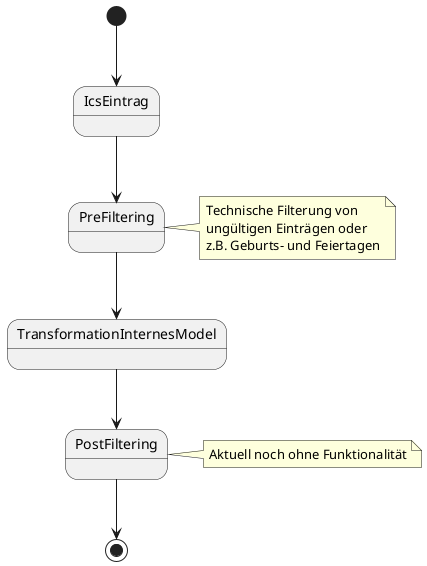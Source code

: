 @startuml

[*] --> IcsEintrag
IcsEintrag --> PreFiltering
PreFiltering --> TransformationInternesModel
TransformationInternesModel --> PostFiltering
PostFiltering --> [*]

note right of PreFiltering : Technische Filterung von\nungültigen Einträgen oder\nz.B. Geburts- und Feiertagen

note right of PostFiltering : Aktuell noch ohne Funktionalität

@enduml